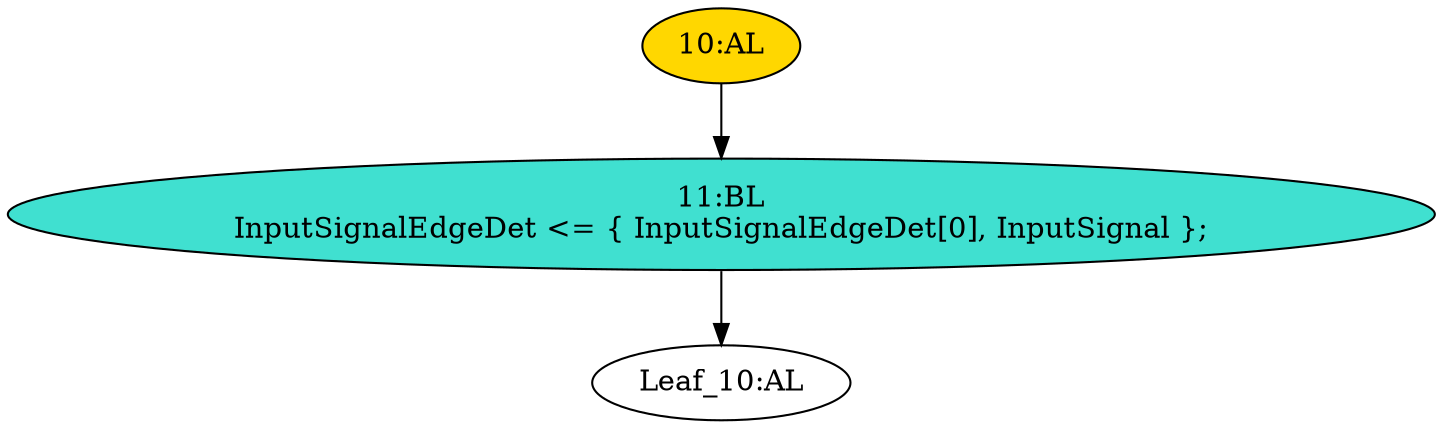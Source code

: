strict digraph "" {
	node [label="\N"];
	"10:AL"	 [ast="<pyverilog.vparser.ast.Always object at 0x7f12a5f32bd0>",
		clk_sens=True,
		fillcolor=gold,
		label="10:AL",
		sens="['MainClock']",
		statements="[]",
		style=filled,
		typ=Always,
		use_var="['InputSignal', 'InputSignalEdgeDet']"];
	"11:BL"	 [ast="<pyverilog.vparser.ast.Block object at 0x7f12a5f320d0>",
		fillcolor=turquoise,
		label="11:BL
InputSignalEdgeDet <= { InputSignalEdgeDet[0], InputSignal };",
		statements="[<pyverilog.vparser.ast.NonblockingSubstitution object at 0x7f12a5f32950>]",
		style=filled,
		typ=Block];
	"10:AL" -> "11:BL"	 [cond="[]",
		lineno=None];
	"Leaf_10:AL"	 [def_var="['InputSignalEdgeDet']",
		label="Leaf_10:AL"];
	"11:BL" -> "Leaf_10:AL"	 [cond="[]",
		lineno=None];
}
